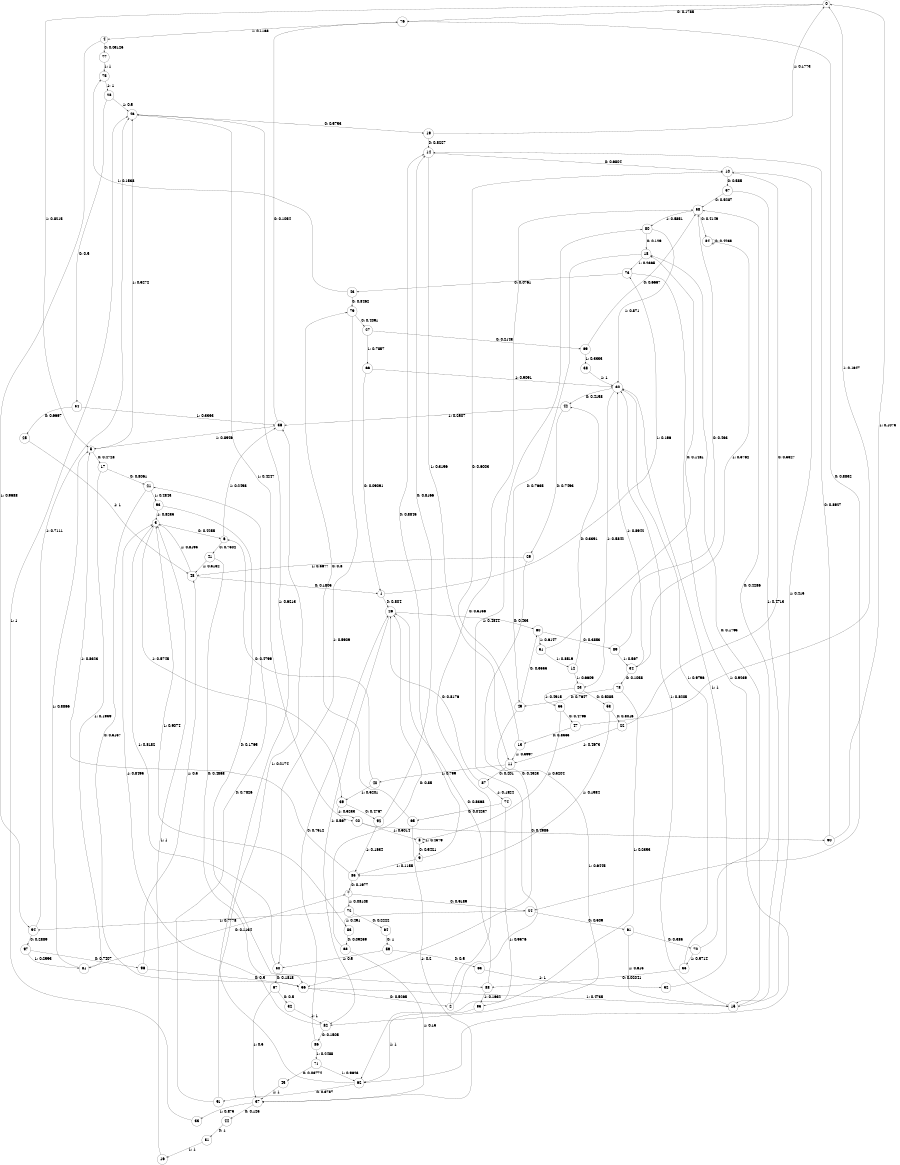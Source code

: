 digraph "ch1randomL10" {
size = "6,8.5";
ratio = "fill";
node [shape = circle];
node [fontsize = 24];
edge [fontsize = 24];
0 -> 76 [label = "0: 0.1785   "];
0 -> 5 [label = "1: 0.8215   "];
1 -> 26 [label = "0: 0.804    "];
1 -> 73 [label = "1: 0.196    "];
2 -> 58 [label = "0: 0.5156   "];
2 -> 80 [label = "1: 0.4844   "];
3 -> 6 [label = "0: 0.4255   "];
3 -> 39 [label = "1: 0.5745   "];
4 -> 77 [label = "0: 0.03125  "];
4 -> 94 [label = "1: 0.9688   "];
5 -> 17 [label = "0: 0.4728   "];
5 -> 46 [label = "1: 0.5272   "];
6 -> 41 [label = "0: 0.7502   "];
6 -> 36 [label = "1: 0.2498   "];
7 -> 24 [label = "0: 0.9189   "];
7 -> 72 [label = "1: 0.08108  "];
8 -> 9 [label = "0: 0.5421   "];
8 -> 8 [label = "1: 0.4579   "];
9 -> 14 [label = "0: 0.8845   "];
9 -> 85 [label = "1: 0.1155   "];
10 -> 57 [label = "0: 0.585    "];
10 -> 15 [label = "1: 0.415    "];
11 -> 87 [label = "0: 0.201    "];
11 -> 40 [label = "1: 0.799    "];
12 -> 42 [label = "0: 0.3391   "];
12 -> 23 [label = "1: 0.6609   "];
13 -> 10 [label = "0: 0.6003   "];
13 -> 11 [label = "1: 0.3997   "];
14 -> 10 [label = "0: 0.6804   "];
14 -> 11 [label = "1: 0.3196   "];
15 -> 18 [label = "0: 0.1795   "];
15 -> 30 [label = "1: 0.8205   "];
16 -> 3 [label = "1: 1        "];
17 -> 21 [label = "0: 0.8061   "];
17 -> 81 [label = "1: 0.1939   "];
18 -> 49 [label = "0: 0.7635   "];
18 -> 73 [label = "1: 0.2365   "];
19 -> 14 [label = "0: 0.8227   "];
19 -> 0 [label = "1: 0.1773   "];
20 -> 90 [label = "0: 0.4986   "];
20 -> 8 [label = "1: 0.5014   "];
21 -> 56 [label = "0: 0.5157   "];
21 -> 93 [label = "1: 0.4843   "];
22 -> 10 [label = "0: 0.5327   "];
22 -> 11 [label = "1: 0.4673   "];
23 -> 53 [label = "0: 0.5085   "];
23 -> 55 [label = "1: 0.4915   "];
24 -> 61 [label = "0: 0.509    "];
24 -> 83 [label = "1: 0.491    "];
25 -> 48 [label = "1: 1        "];
26 -> 60 [label = "0: 0.433    "];
26 -> 82 [label = "1: 0.567    "];
27 -> 69 [label = "0: 0.2143   "];
27 -> 66 [label = "1: 0.7857   "];
28 -> 54 [label = "0: 0.5      "];
28 -> 46 [label = "1: 0.5      "];
29 -> 56 [label = "0: 0.4323   "];
29 -> 48 [label = "1: 0.5677   "];
30 -> 42 [label = "0: 0.4158   "];
30 -> 23 [label = "1: 0.5842   "];
31 -> 16 [label = "1: 1        "];
32 -> 82 [label = "1: 1        "];
33 -> 46 [label = "1: 1        "];
34 -> 78 [label = "0: 0.1058   "];
34 -> 30 [label = "1: 0.8942   "];
35 -> 88 [label = "0: 0.02041  "];
35 -> 30 [label = "1: 0.9796   "];
36 -> 76 [label = "0: 0.1054   "];
36 -> 5 [label = "1: 0.8946   "];
37 -> 44 [label = "0: 0.125    "];
37 -> 33 [label = "1: 0.875    "];
38 -> 30 [label = "1: 1        "];
39 -> 92 [label = "0: 0.4767   "];
39 -> 20 [label = "1: 0.5233   "];
40 -> 6 [label = "0: 0.4799   "];
40 -> 39 [label = "1: 0.5201   "];
41 -> 56 [label = "0: 0.4868   "];
41 -> 48 [label = "1: 0.5132   "];
42 -> 29 [label = "0: 0.7493   "];
42 -> 36 [label = "1: 0.2507   "];
43 -> 79 [label = "0: 0.8462   "];
43 -> 75 [label = "1: 0.1538   "];
44 -> 31 [label = "0: 1        "];
45 -> 37 [label = "1: 1        "];
46 -> 19 [label = "0: 0.5753   "];
46 -> 20 [label = "1: 0.4247   "];
47 -> 13 [label = "0: 0.8353   "];
47 -> 0 [label = "1: 0.1647   "];
48 -> 1 [label = "0: 0.1805   "];
48 -> 3 [label = "1: 0.8195   "];
49 -> 60 [label = "0: 0.3555   "];
49 -> 82 [label = "1: 0.6445   "];
50 -> 67 [label = "0: 0.1818   "];
50 -> 3 [label = "1: 0.8182   "];
51 -> 18 [label = "0: 0.1481   "];
51 -> 12 [label = "1: 0.8519   "];
52 -> 30 [label = "1: 1        "];
53 -> 22 [label = "0: 0.8016   "];
53 -> 85 [label = "1: 0.1984   "];
54 -> 25 [label = "0: 0.6667   "];
54 -> 36 [label = "1: 0.3333   "];
55 -> 47 [label = "0: 0.4796   "];
55 -> 8 [label = "1: 0.5204   "];
56 -> 2 [label = "0: 0.5265   "];
56 -> 15 [label = "1: 0.4735   "];
57 -> 58 [label = "0: 0.5287   "];
57 -> 15 [label = "1: 0.4713   "];
58 -> 84 [label = "0: 0.4149   "];
58 -> 80 [label = "1: 0.5851   "];
59 -> 63 [label = "0: 0.5      "];
59 -> 50 [label = "1: 0.5      "];
60 -> 89 [label = "0: 0.3853   "];
60 -> 51 [label = "1: 0.6147   "];
61 -> 70 [label = "0: 0.385    "];
61 -> 15 [label = "1: 0.615    "];
62 -> 91 [label = "0: 0.3787   "];
62 -> 46 [label = "1: 0.6213   "];
63 -> 52 [label = "1: 1        "];
64 -> 59 [label = "0: 1        "];
65 -> 79 [label = "0: 0.8      "];
65 -> 37 [label = "1: 0.2      "];
66 -> 1 [label = "0: 0.09091  "];
66 -> 30 [label = "1: 0.9091   "];
67 -> 32 [label = "0: 0.5      "];
67 -> 37 [label = "1: 0.5      "];
68 -> 26 [label = "0: 0.85     "];
68 -> 37 [label = "1: 0.15     "];
69 -> 58 [label = "0: 0.6667   "];
69 -> 38 [label = "1: 0.3333   "];
70 -> 58 [label = "0: 0.4286   "];
70 -> 35 [label = "1: 0.5714   "];
71 -> 45 [label = "0: 0.03774  "];
71 -> 62 [label = "1: 0.9623   "];
72 -> 64 [label = "0: 0.2222   "];
72 -> 94 [label = "1: 0.7778   "];
73 -> 43 [label = "0: 0.0761   "];
73 -> 62 [label = "1: 0.9239   "];
74 -> 65 [label = "0: 0.04237  "];
74 -> 62 [label = "1: 0.9576   "];
75 -> 28 [label = "1: 1        "];
76 -> 24 [label = "0: 0.8832   "];
76 -> 4 [label = "1: 0.1168   "];
77 -> 75 [label = "1: 1        "];
78 -> 49 [label = "0: 0.7647   "];
78 -> 95 [label = "1: 0.2353   "];
79 -> 27 [label = "0: 0.4091   "];
79 -> 50 [label = "1: 0.5909   "];
80 -> 18 [label = "0: 0.129    "];
80 -> 30 [label = "1: 0.871    "];
81 -> 7 [label = "0: 0.1134   "];
81 -> 5 [label = "1: 0.8866   "];
82 -> 86 [label = "0: 0.1505   "];
82 -> 3 [label = "1: 0.8495   "];
83 -> 68 [label = "0: 0.09259  "];
83 -> 3 [label = "1: 0.9074   "];
84 -> 84 [label = "0: 0.4238   "];
84 -> 34 [label = "1: 0.5762   "];
85 -> 7 [label = "0: 0.1677   "];
85 -> 5 [label = "1: 0.8323   "];
86 -> 26 [label = "0: 0.7512   "];
86 -> 71 [label = "1: 0.2488   "];
87 -> 26 [label = "0: 0.8176   "];
87 -> 74 [label = "1: 0.1824   "];
88 -> 26 [label = "0: 0.8368   "];
88 -> 95 [label = "1: 0.1632   "];
89 -> 58 [label = "0: 0.433    "];
89 -> 34 [label = "1: 0.567    "];
90 -> 14 [label = "0: 0.8927   "];
90 -> 0 [label = "1: 0.1073   "];
91 -> 21 [label = "0: 0.7826   "];
91 -> 36 [label = "1: 0.2174   "];
92 -> 14 [label = "0: 0.8166   "];
92 -> 85 [label = "1: 0.1834   "];
93 -> 88 [label = "0: 0.1765   "];
93 -> 3 [label = "1: 0.8235   "];
94 -> 97 [label = "0: 0.2889   "];
94 -> 46 [label = "1: 0.7111   "];
95 -> 62 [label = "1: 1        "];
96 -> 56 [label = "0: 0.5      "];
96 -> 48 [label = "1: 0.5      "];
97 -> 96 [label = "0: 0.7407   "];
97 -> 81 [label = "1: 0.2593   "];
}